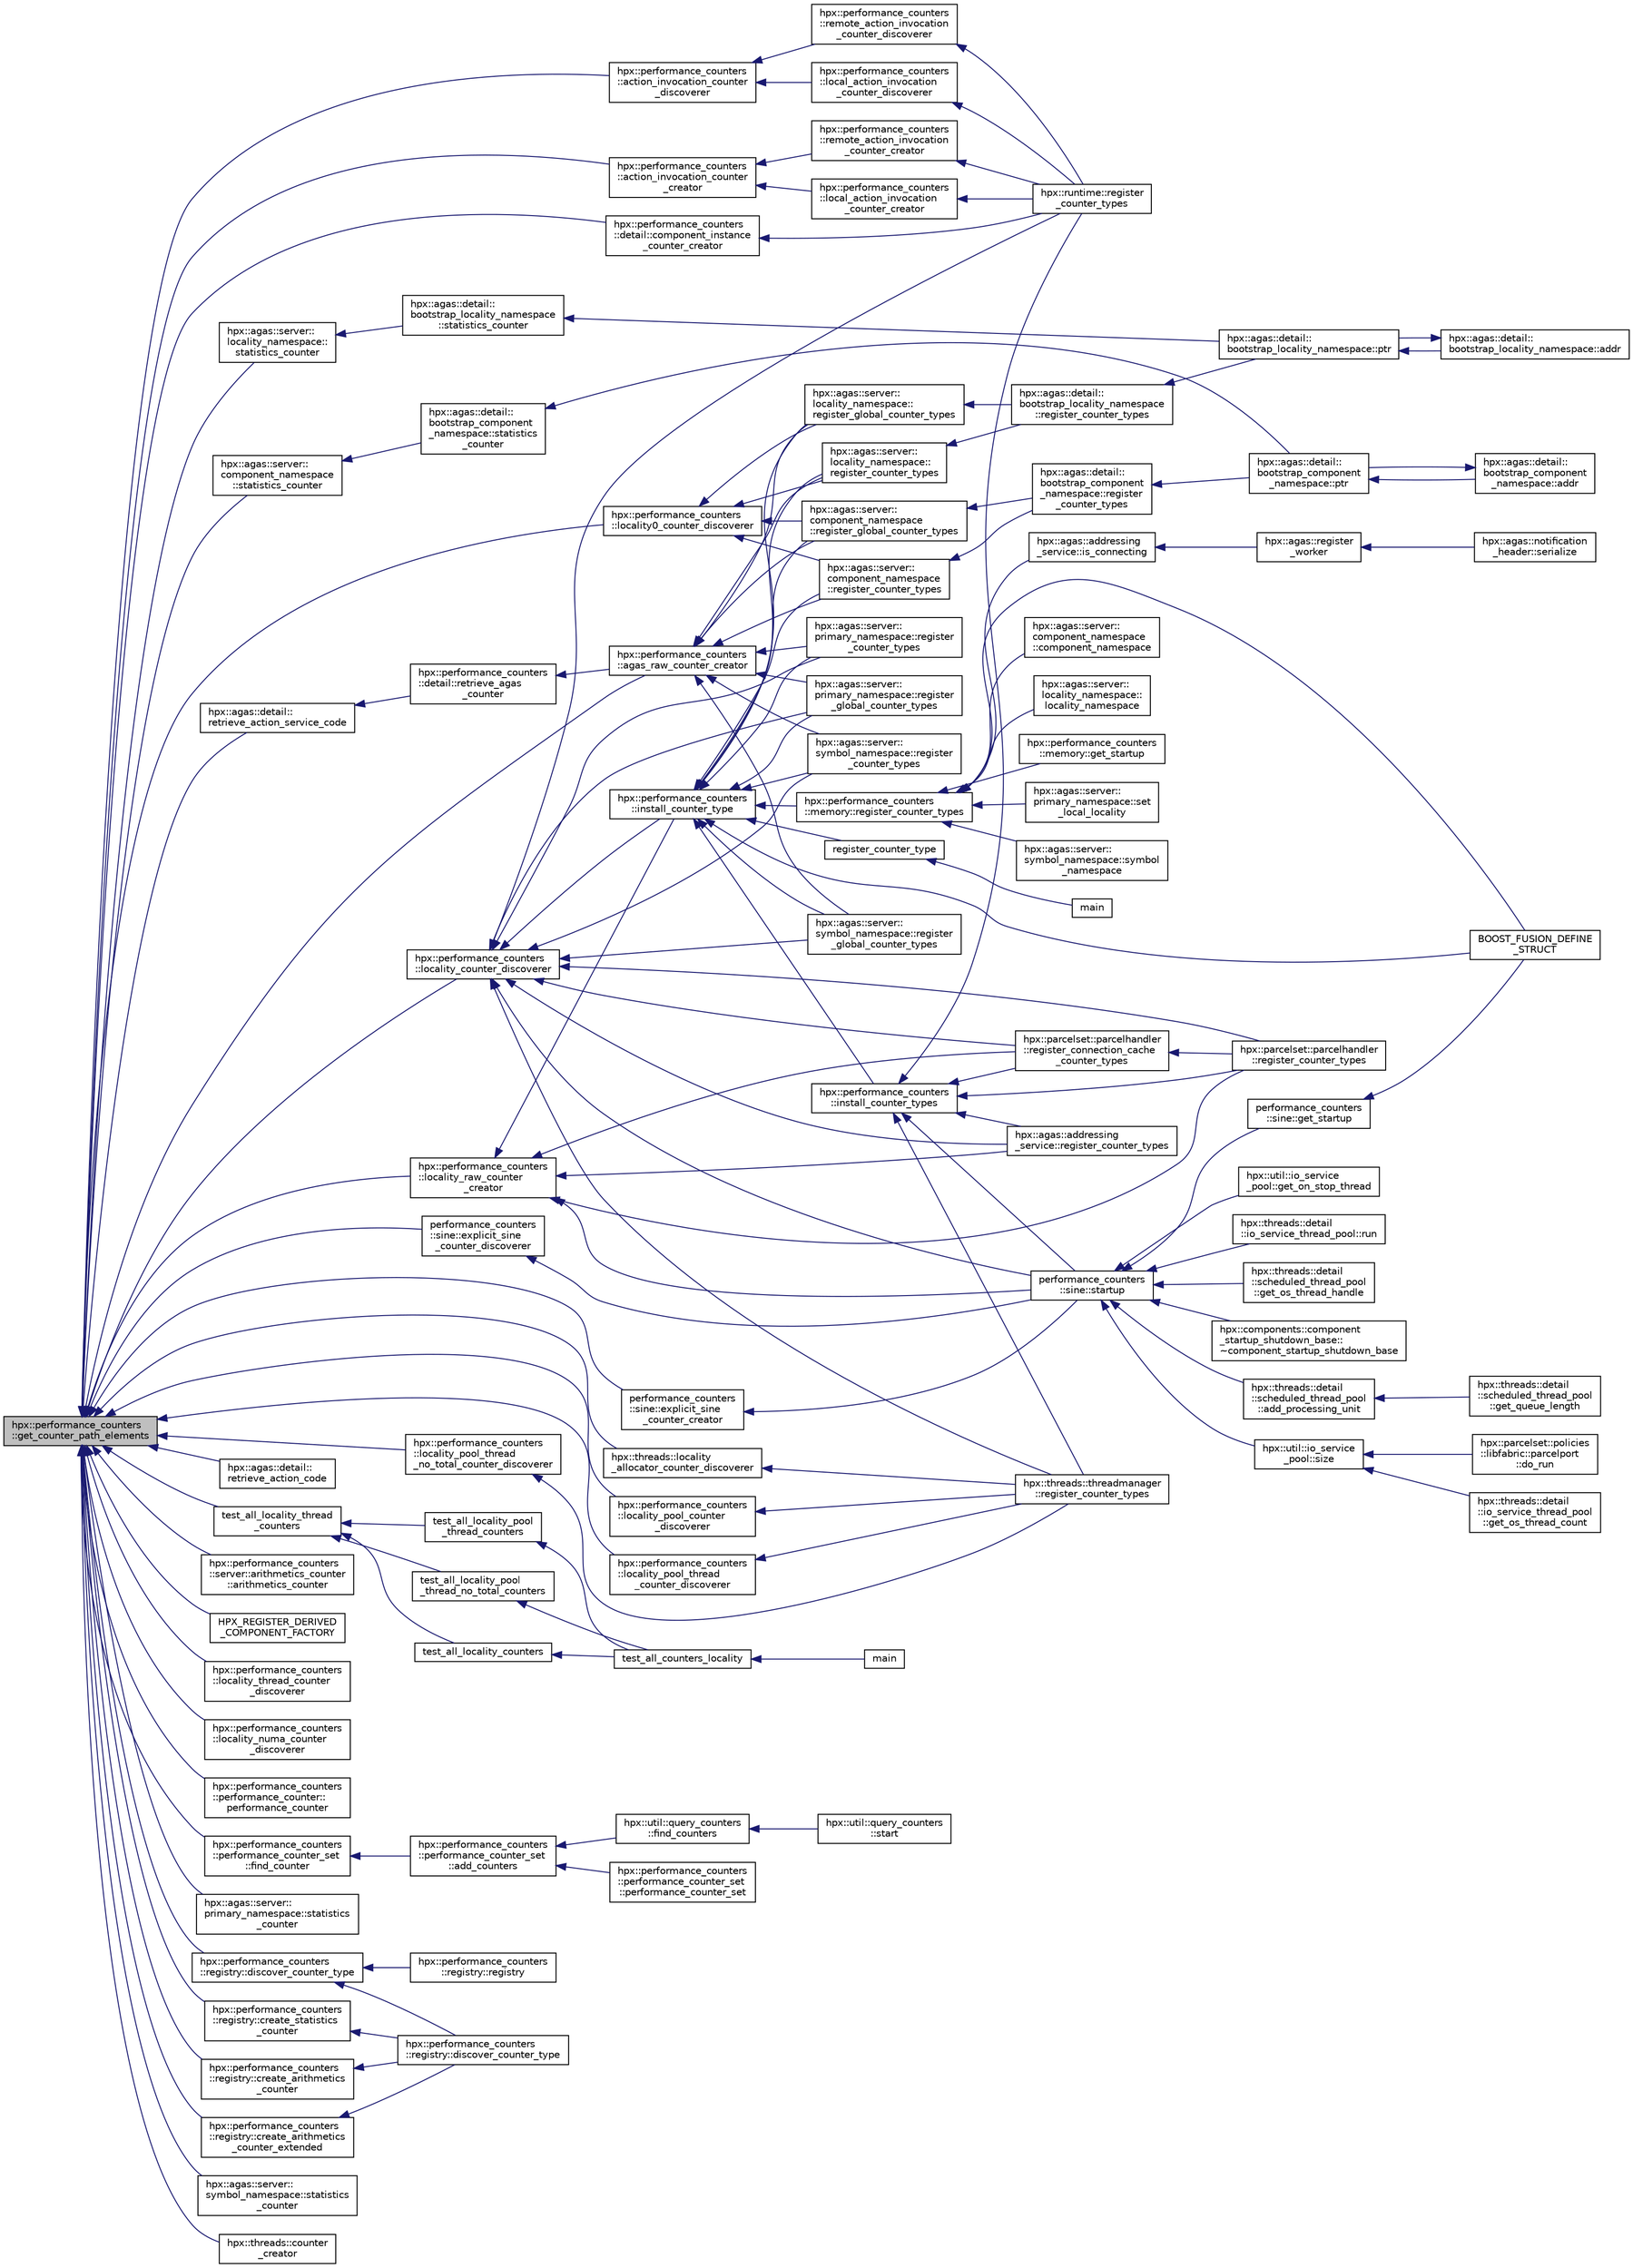 digraph "hpx::performance_counters::get_counter_path_elements"
{
  edge [fontname="Helvetica",fontsize="10",labelfontname="Helvetica",labelfontsize="10"];
  node [fontname="Helvetica",fontsize="10",shape=record];
  rankdir="LR";
  Node317 [label="hpx::performance_counters\l::get_counter_path_elements",height=0.2,width=0.4,color="black", fillcolor="grey75", style="filled", fontcolor="black"];
  Node317 -> Node318 [dir="back",color="midnightblue",fontsize="10",style="solid",fontname="Helvetica"];
  Node318 [label="hpx::performance_counters\l::action_invocation_counter\l_discoverer",height=0.2,width=0.4,color="black", fillcolor="white", style="filled",URL="$d0/d36/namespacehpx_1_1performance__counters.html#a9e812951395bffe91f57e564388cbc3d"];
  Node318 -> Node319 [dir="back",color="midnightblue",fontsize="10",style="solid",fontname="Helvetica"];
  Node319 [label="hpx::performance_counters\l::local_action_invocation\l_counter_discoverer",height=0.2,width=0.4,color="black", fillcolor="white", style="filled",URL="$d0/d36/namespacehpx_1_1performance__counters.html#adf96f2c1aff5c91cb5291103b2bb2324"];
  Node319 -> Node320 [dir="back",color="midnightblue",fontsize="10",style="solid",fontname="Helvetica"];
  Node320 [label="hpx::runtime::register\l_counter_types",height=0.2,width=0.4,color="black", fillcolor="white", style="filled",URL="$d0/d7b/classhpx_1_1runtime.html#ad04cc0d74dd608aedf3824c8b067eea9",tooltip="Install all performance counters related to this runtime instance. "];
  Node318 -> Node321 [dir="back",color="midnightblue",fontsize="10",style="solid",fontname="Helvetica"];
  Node321 [label="hpx::performance_counters\l::remote_action_invocation\l_counter_discoverer",height=0.2,width=0.4,color="black", fillcolor="white", style="filled",URL="$d0/d36/namespacehpx_1_1performance__counters.html#acec53c2a94f14082c5832a836b1e91d7"];
  Node321 -> Node320 [dir="back",color="midnightblue",fontsize="10",style="solid",fontname="Helvetica"];
  Node317 -> Node322 [dir="back",color="midnightblue",fontsize="10",style="solid",fontname="Helvetica"];
  Node322 [label="hpx::performance_counters\l::action_invocation_counter\l_creator",height=0.2,width=0.4,color="black", fillcolor="white", style="filled",URL="$d0/d36/namespacehpx_1_1performance__counters.html#a49e69eaa91ae03e48a497e1a55734537"];
  Node322 -> Node323 [dir="back",color="midnightblue",fontsize="10",style="solid",fontname="Helvetica"];
  Node323 [label="hpx::performance_counters\l::local_action_invocation\l_counter_creator",height=0.2,width=0.4,color="black", fillcolor="white", style="filled",URL="$d0/d36/namespacehpx_1_1performance__counters.html#aca8b517a2de4c0183065370b3241f345"];
  Node323 -> Node320 [dir="back",color="midnightblue",fontsize="10",style="solid",fontname="Helvetica"];
  Node322 -> Node324 [dir="back",color="midnightblue",fontsize="10",style="solid",fontname="Helvetica"];
  Node324 [label="hpx::performance_counters\l::remote_action_invocation\l_counter_creator",height=0.2,width=0.4,color="black", fillcolor="white", style="filled",URL="$d0/d36/namespacehpx_1_1performance__counters.html#a647347860310ed524ed34245f978762b"];
  Node324 -> Node320 [dir="back",color="midnightblue",fontsize="10",style="solid",fontname="Helvetica"];
  Node317 -> Node325 [dir="back",color="midnightblue",fontsize="10",style="solid",fontname="Helvetica"];
  Node325 [label="hpx::agas::detail::\lretrieve_action_code",height=0.2,width=0.4,color="black", fillcolor="white", style="filled",URL="$dd/dd0/namespacehpx_1_1agas_1_1detail.html#a69eb2cb4f041527b28baa3b618b9a391"];
  Node317 -> Node326 [dir="back",color="midnightblue",fontsize="10",style="solid",fontname="Helvetica"];
  Node326 [label="hpx::agas::detail::\lretrieve_action_service_code",height=0.2,width=0.4,color="black", fillcolor="white", style="filled",URL="$dd/dd0/namespacehpx_1_1agas_1_1detail.html#a6f5d421d2b919adb2059addbd0395855"];
  Node326 -> Node327 [dir="back",color="midnightblue",fontsize="10",style="solid",fontname="Helvetica"];
  Node327 [label="hpx::performance_counters\l::detail::retrieve_agas\l_counter",height=0.2,width=0.4,color="black", fillcolor="white", style="filled",URL="$d0/df8/namespacehpx_1_1performance__counters_1_1detail.html#a23221f5cd23eb9c7b60e5792b0a46105"];
  Node327 -> Node328 [dir="back",color="midnightblue",fontsize="10",style="solid",fontname="Helvetica"];
  Node328 [label="hpx::performance_counters\l::agas_raw_counter_creator",height=0.2,width=0.4,color="black", fillcolor="white", style="filled",URL="$d0/d36/namespacehpx_1_1performance__counters.html#a88f016cee579c478cbfa2ff9b67dd1db"];
  Node328 -> Node329 [dir="back",color="midnightblue",fontsize="10",style="solid",fontname="Helvetica"];
  Node329 [label="hpx::agas::server::\lcomponent_namespace\l::register_counter_types",height=0.2,width=0.4,color="black", fillcolor="white", style="filled",URL="$d4/dc8/structhpx_1_1agas_1_1server_1_1component__namespace.html#a3f59ac1fbb1085e7806d04f45a3d07aa"];
  Node329 -> Node330 [dir="back",color="midnightblue",fontsize="10",style="solid",fontname="Helvetica"];
  Node330 [label="hpx::agas::detail::\lbootstrap_component\l_namespace::register\l_counter_types",height=0.2,width=0.4,color="black", fillcolor="white", style="filled",URL="$d4/db7/structhpx_1_1agas_1_1detail_1_1bootstrap__component__namespace.html#a4062690457d8f3a57858abd24f241387"];
  Node330 -> Node331 [dir="back",color="midnightblue",fontsize="10",style="solid",fontname="Helvetica"];
  Node331 [label="hpx::agas::detail::\lbootstrap_component\l_namespace::ptr",height=0.2,width=0.4,color="black", fillcolor="white", style="filled",URL="$d4/db7/structhpx_1_1agas_1_1detail_1_1bootstrap__component__namespace.html#a2ddc1b51e40d6b5c32f7eeba52a7527d"];
  Node331 -> Node332 [dir="back",color="midnightblue",fontsize="10",style="solid",fontname="Helvetica"];
  Node332 [label="hpx::agas::detail::\lbootstrap_component\l_namespace::addr",height=0.2,width=0.4,color="black", fillcolor="white", style="filled",URL="$d4/db7/structhpx_1_1agas_1_1detail_1_1bootstrap__component__namespace.html#a4947343cef580d3a72f9fcb6803a54b1"];
  Node332 -> Node331 [dir="back",color="midnightblue",fontsize="10",style="solid",fontname="Helvetica"];
  Node328 -> Node333 [dir="back",color="midnightblue",fontsize="10",style="solid",fontname="Helvetica"];
  Node333 [label="hpx::agas::server::\lcomponent_namespace\l::register_global_counter_types",height=0.2,width=0.4,color="black", fillcolor="white", style="filled",URL="$d4/dc8/structhpx_1_1agas_1_1server_1_1component__namespace.html#aca8d9ad8b028d644f4473995013a510d"];
  Node333 -> Node330 [dir="back",color="midnightblue",fontsize="10",style="solid",fontname="Helvetica"];
  Node328 -> Node334 [dir="back",color="midnightblue",fontsize="10",style="solid",fontname="Helvetica"];
  Node334 [label="hpx::agas::server::\llocality_namespace::\lregister_counter_types",height=0.2,width=0.4,color="black", fillcolor="white", style="filled",URL="$dc/d72/structhpx_1_1agas_1_1server_1_1locality__namespace.html#ae037a979e377469bd27abc7e8f22f575"];
  Node334 -> Node335 [dir="back",color="midnightblue",fontsize="10",style="solid",fontname="Helvetica"];
  Node335 [label="hpx::agas::detail::\lbootstrap_locality_namespace\l::register_counter_types",height=0.2,width=0.4,color="black", fillcolor="white", style="filled",URL="$d2/d28/structhpx_1_1agas_1_1detail_1_1bootstrap__locality__namespace.html#ac910cbe67c3a50767d7c539508fc7e4a"];
  Node335 -> Node336 [dir="back",color="midnightblue",fontsize="10",style="solid",fontname="Helvetica"];
  Node336 [label="hpx::agas::detail::\lbootstrap_locality_namespace::ptr",height=0.2,width=0.4,color="black", fillcolor="white", style="filled",URL="$d2/d28/structhpx_1_1agas_1_1detail_1_1bootstrap__locality__namespace.html#a5d4dcef228d9a8e6040f2e404546a7b8"];
  Node336 -> Node337 [dir="back",color="midnightblue",fontsize="10",style="solid",fontname="Helvetica"];
  Node337 [label="hpx::agas::detail::\lbootstrap_locality_namespace::addr",height=0.2,width=0.4,color="black", fillcolor="white", style="filled",URL="$d2/d28/structhpx_1_1agas_1_1detail_1_1bootstrap__locality__namespace.html#a6a5b1a39f25283d49aae9a42b5c4388a"];
  Node337 -> Node336 [dir="back",color="midnightblue",fontsize="10",style="solid",fontname="Helvetica"];
  Node328 -> Node338 [dir="back",color="midnightblue",fontsize="10",style="solid",fontname="Helvetica"];
  Node338 [label="hpx::agas::server::\llocality_namespace::\lregister_global_counter_types",height=0.2,width=0.4,color="black", fillcolor="white", style="filled",URL="$dc/d72/structhpx_1_1agas_1_1server_1_1locality__namespace.html#a53b3eeeb1f0f943dc8eb01218382c127"];
  Node338 -> Node335 [dir="back",color="midnightblue",fontsize="10",style="solid",fontname="Helvetica"];
  Node328 -> Node339 [dir="back",color="midnightblue",fontsize="10",style="solid",fontname="Helvetica"];
  Node339 [label="hpx::agas::server::\lprimary_namespace::register\l_counter_types",height=0.2,width=0.4,color="black", fillcolor="white", style="filled",URL="$d7/d3a/structhpx_1_1agas_1_1server_1_1primary__namespace.html#acb8cf3b6b3a36959a8d753e719f58e50",tooltip="Register all performance counter types exposed by this component. "];
  Node328 -> Node340 [dir="back",color="midnightblue",fontsize="10",style="solid",fontname="Helvetica"];
  Node340 [label="hpx::agas::server::\lprimary_namespace::register\l_global_counter_types",height=0.2,width=0.4,color="black", fillcolor="white", style="filled",URL="$d7/d3a/structhpx_1_1agas_1_1server_1_1primary__namespace.html#a0883902ac21c451fb3f7d7d0380d1777"];
  Node328 -> Node341 [dir="back",color="midnightblue",fontsize="10",style="solid",fontname="Helvetica"];
  Node341 [label="hpx::agas::server::\lsymbol_namespace::register\l_counter_types",height=0.2,width=0.4,color="black", fillcolor="white", style="filled",URL="$dc/da6/structhpx_1_1agas_1_1server_1_1symbol__namespace.html#a44b7f018cf74a4f59e52c1e8e1a6afa7"];
  Node328 -> Node342 [dir="back",color="midnightblue",fontsize="10",style="solid",fontname="Helvetica"];
  Node342 [label="hpx::agas::server::\lsymbol_namespace::register\l_global_counter_types",height=0.2,width=0.4,color="black", fillcolor="white", style="filled",URL="$dc/da6/structhpx_1_1agas_1_1server_1_1symbol__namespace.html#ae805d2f78fe8f68848e74b3a350e0a9c"];
  Node317 -> Node343 [dir="back",color="midnightblue",fontsize="10",style="solid",fontname="Helvetica"];
  Node343 [label="test_all_locality_thread\l_counters",height=0.2,width=0.4,color="black", fillcolor="white", style="filled",URL="$d1/d66/all__counters_8cpp.html#a17dd2a4fa0112d73e3edb75c812eb31d"];
  Node343 -> Node344 [dir="back",color="midnightblue",fontsize="10",style="solid",fontname="Helvetica"];
  Node344 [label="test_all_locality_pool\l_thread_counters",height=0.2,width=0.4,color="black", fillcolor="white", style="filled",URL="$d1/d66/all__counters_8cpp.html#aa2f25281ad7ef8c1905b5787adb4f409"];
  Node344 -> Node345 [dir="back",color="midnightblue",fontsize="10",style="solid",fontname="Helvetica"];
  Node345 [label="test_all_counters_locality",height=0.2,width=0.4,color="black", fillcolor="white", style="filled",URL="$d1/d66/all__counters_8cpp.html#a34bf97a9c78dd60c22389da383f346fd"];
  Node345 -> Node346 [dir="back",color="midnightblue",fontsize="10",style="solid",fontname="Helvetica"];
  Node346 [label="main",height=0.2,width=0.4,color="black", fillcolor="white", style="filled",URL="$d1/d66/all__counters_8cpp.html#a0ddf1224851353fc92bfbff6f499fa97"];
  Node343 -> Node347 [dir="back",color="midnightblue",fontsize="10",style="solid",fontname="Helvetica"];
  Node347 [label="test_all_locality_pool\l_thread_no_total_counters",height=0.2,width=0.4,color="black", fillcolor="white", style="filled",URL="$d1/d66/all__counters_8cpp.html#a7cae972fbb71e0e6fd1fb7035a35ec70"];
  Node347 -> Node345 [dir="back",color="midnightblue",fontsize="10",style="solid",fontname="Helvetica"];
  Node343 -> Node348 [dir="back",color="midnightblue",fontsize="10",style="solid",fontname="Helvetica"];
  Node348 [label="test_all_locality_counters",height=0.2,width=0.4,color="black", fillcolor="white", style="filled",URL="$d1/d66/all__counters_8cpp.html#a662f0ae86e6db77be34692641335de96"];
  Node348 -> Node345 [dir="back",color="midnightblue",fontsize="10",style="solid",fontname="Helvetica"];
  Node317 -> Node349 [dir="back",color="midnightblue",fontsize="10",style="solid",fontname="Helvetica"];
  Node349 [label="hpx::performance_counters\l::server::arithmetics_counter\l::arithmetics_counter",height=0.2,width=0.4,color="black", fillcolor="white", style="filled",URL="$d4/d45/classhpx_1_1performance__counters_1_1server_1_1arithmetics__counter.html#a731a6051caea9a1f9d1fb84e7b9536a6"];
  Node317 -> Node350 [dir="back",color="midnightblue",fontsize="10",style="solid",fontname="Helvetica"];
  Node350 [label="HPX_REGISTER_DERIVED\l_COMPONENT_FACTORY",height=0.2,width=0.4,color="black", fillcolor="white", style="filled",URL="$d8/daf/arithmetics__counter_8cpp.html#a54fbbdc0d71389dab718b6e59589f4e5"];
  Node317 -> Node351 [dir="back",color="midnightblue",fontsize="10",style="solid",fontname="Helvetica"];
  Node351 [label="hpx::performance_counters\l::detail::component_instance\l_counter_creator",height=0.2,width=0.4,color="black", fillcolor="white", style="filled",URL="$d0/df8/namespacehpx_1_1performance__counters_1_1detail.html#af716b9b45683ddf0391f50ac63827c8b",tooltip="Creation function for instance counter. "];
  Node351 -> Node320 [dir="back",color="midnightblue",fontsize="10",style="solid",fontname="Helvetica"];
  Node317 -> Node352 [dir="back",color="midnightblue",fontsize="10",style="solid",fontname="Helvetica"];
  Node352 [label="hpx::agas::server::\lcomponent_namespace\l::statistics_counter",height=0.2,width=0.4,color="black", fillcolor="white", style="filled",URL="$d4/dc8/structhpx_1_1agas_1_1server_1_1component__namespace.html#a660e8a8739d3aa152a0d672baa2e72ed"];
  Node352 -> Node353 [dir="back",color="midnightblue",fontsize="10",style="solid",fontname="Helvetica"];
  Node353 [label="hpx::agas::detail::\lbootstrap_component\l_namespace::statistics\l_counter",height=0.2,width=0.4,color="black", fillcolor="white", style="filled",URL="$d4/db7/structhpx_1_1agas_1_1detail_1_1bootstrap__component__namespace.html#a19dcf39913c6a2a82154e6e4a90353b0"];
  Node353 -> Node331 [dir="back",color="midnightblue",fontsize="10",style="solid",fontname="Helvetica"];
  Node317 -> Node354 [dir="back",color="midnightblue",fontsize="10",style="solid",fontname="Helvetica"];
  Node354 [label="hpx::performance_counters\l::locality_counter_discoverer",height=0.2,width=0.4,color="black", fillcolor="white", style="filled",URL="$d0/d36/namespacehpx_1_1performance__counters.html#a1dde75a358cb6a734c22cd84eb1401ba"];
  Node354 -> Node355 [dir="back",color="midnightblue",fontsize="10",style="solid",fontname="Helvetica"];
  Node355 [label="hpx::agas::addressing\l_service::register_counter_types",height=0.2,width=0.4,color="black", fillcolor="white", style="filled",URL="$db/d58/structhpx_1_1agas_1_1addressing__service.html#abab053ef66300a2d8cd8ec56fa52bd5f",tooltip="Register performance counter types exposing properties from the local cache. "];
  Node354 -> Node356 [dir="back",color="midnightblue",fontsize="10",style="solid",fontname="Helvetica"];
  Node356 [label="hpx::performance_counters\l::install_counter_type",height=0.2,width=0.4,color="black", fillcolor="white", style="filled",URL="$d0/d36/namespacehpx_1_1performance__counters.html#a4145b8ec6c6b285ea708fd1ac981431f",tooltip="Install a new generic performance counter type in a way, which will uninstall it automatically during..."];
  Node356 -> Node329 [dir="back",color="midnightblue",fontsize="10",style="solid",fontname="Helvetica"];
  Node356 -> Node333 [dir="back",color="midnightblue",fontsize="10",style="solid",fontname="Helvetica"];
  Node356 -> Node357 [dir="back",color="midnightblue",fontsize="10",style="solid",fontname="Helvetica"];
  Node357 [label="BOOST_FUSION_DEFINE\l_STRUCT",height=0.2,width=0.4,color="black", fillcolor="white", style="filled",URL="$d4/d89/io__counters_8cpp.html#a7c451f3370d4f2fe4a1a19d73e82f681"];
  Node356 -> Node334 [dir="back",color="midnightblue",fontsize="10",style="solid",fontname="Helvetica"];
  Node356 -> Node338 [dir="back",color="midnightblue",fontsize="10",style="solid",fontname="Helvetica"];
  Node356 -> Node358 [dir="back",color="midnightblue",fontsize="10",style="solid",fontname="Helvetica"];
  Node358 [label="hpx::performance_counters\l::install_counter_types",height=0.2,width=0.4,color="black", fillcolor="white", style="filled",URL="$d0/d36/namespacehpx_1_1performance__counters.html#ab040877c215a8e5c82c3d17e1a6fea1e"];
  Node358 -> Node355 [dir="back",color="midnightblue",fontsize="10",style="solid",fontname="Helvetica"];
  Node358 -> Node359 [dir="back",color="midnightblue",fontsize="10",style="solid",fontname="Helvetica"];
  Node359 [label="hpx::parcelset::parcelhandler\l::register_counter_types",height=0.2,width=0.4,color="black", fillcolor="white", style="filled",URL="$d4/d2f/classhpx_1_1parcelset_1_1parcelhandler.html#a7ef1d5a78176f8b14e39447e95ca073e"];
  Node358 -> Node360 [dir="back",color="midnightblue",fontsize="10",style="solid",fontname="Helvetica"];
  Node360 [label="hpx::parcelset::parcelhandler\l::register_connection_cache\l_counter_types",height=0.2,width=0.4,color="black", fillcolor="white", style="filled",URL="$d4/d2f/classhpx_1_1parcelset_1_1parcelhandler.html#a1765d0cbc47dde5e31afb4bb60a60516"];
  Node360 -> Node359 [dir="back",color="midnightblue",fontsize="10",style="solid",fontname="Helvetica"];
  Node358 -> Node320 [dir="back",color="midnightblue",fontsize="10",style="solid",fontname="Helvetica"];
  Node358 -> Node361 [dir="back",color="midnightblue",fontsize="10",style="solid",fontname="Helvetica"];
  Node361 [label="performance_counters\l::sine::startup",height=0.2,width=0.4,color="black", fillcolor="white", style="filled",URL="$d1/d04/namespaceperformance__counters_1_1sine.html#a73ad17477610d96bd56bdc05fc19d92a"];
  Node361 -> Node362 [dir="back",color="midnightblue",fontsize="10",style="solid",fontname="Helvetica"];
  Node362 [label="hpx::components::component\l_startup_shutdown_base::\l~component_startup_shutdown_base",height=0.2,width=0.4,color="black", fillcolor="white", style="filled",URL="$d3/dd9/structhpx_1_1components_1_1component__startup__shutdown__base.html#a57921f1aff8ae707782f0759c06665de"];
  Node361 -> Node363 [dir="back",color="midnightblue",fontsize="10",style="solid",fontname="Helvetica"];
  Node363 [label="hpx::util::io_service\l_pool::size",height=0.2,width=0.4,color="black", fillcolor="white", style="filled",URL="$db/d19/classhpx_1_1util_1_1io__service__pool.html#af7e070444c6cfb215fdb4b1d7976d341",tooltip="Get number of threads associated with this I/O service. "];
  Node363 -> Node364 [dir="back",color="midnightblue",fontsize="10",style="solid",fontname="Helvetica"];
  Node364 [label="hpx::threads::detail\l::io_service_thread_pool\l::get_os_thread_count",height=0.2,width=0.4,color="black", fillcolor="white", style="filled",URL="$d9/d4a/classhpx_1_1threads_1_1detail_1_1io__service__thread__pool.html#a4d2488cb49796207f76b6f12fe96b47e"];
  Node363 -> Node365 [dir="back",color="midnightblue",fontsize="10",style="solid",fontname="Helvetica"];
  Node365 [label="hpx::parcelset::policies\l::libfabric::parcelport\l::do_run",height=0.2,width=0.4,color="black", fillcolor="white", style="filled",URL="$dc/d91/structhpx_1_1parcelset_1_1policies_1_1libfabric_1_1parcelport.html#a6e57ffdf7bb6390a115e6a1cde9872c5"];
  Node361 -> Node366 [dir="back",color="midnightblue",fontsize="10",style="solid",fontname="Helvetica"];
  Node366 [label="hpx::util::io_service\l_pool::get_on_stop_thread",height=0.2,width=0.4,color="black", fillcolor="white", style="filled",URL="$db/d19/classhpx_1_1util_1_1io__service__pool.html#abfd69991e67cfe2f7dbea839a5cf63af"];
  Node361 -> Node367 [dir="back",color="midnightblue",fontsize="10",style="solid",fontname="Helvetica"];
  Node367 [label="hpx::threads::detail\l::io_service_thread_pool::run",height=0.2,width=0.4,color="black", fillcolor="white", style="filled",URL="$d9/d4a/classhpx_1_1threads_1_1detail_1_1io__service__thread__pool.html#ad90796aa145ea2cd32e902ebb27e5d3e"];
  Node361 -> Node368 [dir="back",color="midnightblue",fontsize="10",style="solid",fontname="Helvetica"];
  Node368 [label="hpx::threads::detail\l::scheduled_thread_pool\l::get_os_thread_handle",height=0.2,width=0.4,color="black", fillcolor="white", style="filled",URL="$d2/df7/classhpx_1_1threads_1_1detail_1_1scheduled__thread__pool.html#a18f2b38df9ce10cde72b3a19174b18fe"];
  Node361 -> Node369 [dir="back",color="midnightblue",fontsize="10",style="solid",fontname="Helvetica"];
  Node369 [label="hpx::threads::detail\l::scheduled_thread_pool\l::add_processing_unit",height=0.2,width=0.4,color="black", fillcolor="white", style="filled",URL="$d2/df7/classhpx_1_1threads_1_1detail_1_1scheduled__thread__pool.html#a898fd945f669a69a8dc4ef660206df51"];
  Node369 -> Node370 [dir="back",color="midnightblue",fontsize="10",style="solid",fontname="Helvetica"];
  Node370 [label="hpx::threads::detail\l::scheduled_thread_pool\l::get_queue_length",height=0.2,width=0.4,color="black", fillcolor="white", style="filled",URL="$d2/df7/classhpx_1_1threads_1_1detail_1_1scheduled__thread__pool.html#a2f281765fae56e182a978b907c75f1ca"];
  Node361 -> Node371 [dir="back",color="midnightblue",fontsize="10",style="solid",fontname="Helvetica"];
  Node371 [label="performance_counters\l::sine::get_startup",height=0.2,width=0.4,color="black", fillcolor="white", style="filled",URL="$d1/d04/namespaceperformance__counters_1_1sine.html#afdd6b64370ca1540fdc40ed54ede6efe"];
  Node371 -> Node357 [dir="back",color="midnightblue",fontsize="10",style="solid",fontname="Helvetica"];
  Node358 -> Node372 [dir="back",color="midnightblue",fontsize="10",style="solid",fontname="Helvetica"];
  Node372 [label="hpx::threads::threadmanager\l::register_counter_types",height=0.2,width=0.4,color="black", fillcolor="white", style="filled",URL="$d5/daa/classhpx_1_1threads_1_1threadmanager.html#a0bb9d826f78e997839ea79717a4fa26f"];
  Node356 -> Node373 [dir="back",color="midnightblue",fontsize="10",style="solid",fontname="Helvetica"];
  Node373 [label="hpx::performance_counters\l::memory::register_counter_types",height=0.2,width=0.4,color="black", fillcolor="white", style="filled",URL="$de/de0/namespacehpx_1_1performance__counters_1_1memory.html#a2ee7df46c637ba3a9aafe7bf3540b839"];
  Node373 -> Node374 [dir="back",color="midnightblue",fontsize="10",style="solid",fontname="Helvetica"];
  Node374 [label="hpx::agas::addressing\l_service::is_connecting",height=0.2,width=0.4,color="black", fillcolor="white", style="filled",URL="$db/d58/structhpx_1_1agas_1_1addressing__service.html#a0155cfd6dbb903623ae403c6f53b86c3",tooltip="Returns whether this addressing_service is connecting to a running application. "];
  Node374 -> Node375 [dir="back",color="midnightblue",fontsize="10",style="solid",fontname="Helvetica"];
  Node375 [label="hpx::agas::register\l_worker",height=0.2,width=0.4,color="black", fillcolor="white", style="filled",URL="$dc/d54/namespacehpx_1_1agas.html#a3c98dc053a97fca0f3f3b5719d9f8336"];
  Node375 -> Node376 [dir="back",color="midnightblue",fontsize="10",style="solid",fontname="Helvetica"];
  Node376 [label="hpx::agas::notification\l_header::serialize",height=0.2,width=0.4,color="black", fillcolor="white", style="filled",URL="$de/dae/structhpx_1_1agas_1_1notification__header.html#aa028cf0e80baf9259523c340c4568634"];
  Node373 -> Node377 [dir="back",color="midnightblue",fontsize="10",style="solid",fontname="Helvetica"];
  Node377 [label="hpx::agas::server::\lcomponent_namespace\l::component_namespace",height=0.2,width=0.4,color="black", fillcolor="white", style="filled",URL="$d4/dc8/structhpx_1_1agas_1_1server_1_1component__namespace.html#a8d8d86bc3beb96a74ce6207acc5d7a82"];
  Node373 -> Node357 [dir="back",color="midnightblue",fontsize="10",style="solid",fontname="Helvetica"];
  Node373 -> Node378 [dir="back",color="midnightblue",fontsize="10",style="solid",fontname="Helvetica"];
  Node378 [label="hpx::agas::server::\llocality_namespace::\llocality_namespace",height=0.2,width=0.4,color="black", fillcolor="white", style="filled",URL="$dc/d72/structhpx_1_1agas_1_1server_1_1locality__namespace.html#aa9f3ea539ff11605d5e9620e200f56d2"];
  Node373 -> Node379 [dir="back",color="midnightblue",fontsize="10",style="solid",fontname="Helvetica"];
  Node379 [label="hpx::performance_counters\l::memory::get_startup",height=0.2,width=0.4,color="black", fillcolor="white", style="filled",URL="$de/de0/namespacehpx_1_1performance__counters_1_1memory.html#a06f4820dcff8eeead6c45037e3ae7a99"];
  Node373 -> Node380 [dir="back",color="midnightblue",fontsize="10",style="solid",fontname="Helvetica"];
  Node380 [label="hpx::agas::server::\lprimary_namespace::set\l_local_locality",height=0.2,width=0.4,color="black", fillcolor="white", style="filled",URL="$d7/d3a/structhpx_1_1agas_1_1server_1_1primary__namespace.html#a52d12a1efbe05190fd6592ba971192b6"];
  Node373 -> Node381 [dir="back",color="midnightblue",fontsize="10",style="solid",fontname="Helvetica"];
  Node381 [label="hpx::agas::server::\lsymbol_namespace::symbol\l_namespace",height=0.2,width=0.4,color="black", fillcolor="white", style="filled",URL="$dc/da6/structhpx_1_1agas_1_1server_1_1symbol__namespace.html#a47e93a69f95628011765023a666b6619"];
  Node356 -> Node339 [dir="back",color="midnightblue",fontsize="10",style="solid",fontname="Helvetica"];
  Node356 -> Node340 [dir="back",color="midnightblue",fontsize="10",style="solid",fontname="Helvetica"];
  Node356 -> Node382 [dir="back",color="midnightblue",fontsize="10",style="solid",fontname="Helvetica"];
  Node382 [label="register_counter_type",height=0.2,width=0.4,color="black", fillcolor="white", style="filled",URL="$d4/d4e/simplest__performance__counter_8cpp.html#ad81b4611eaba94f61a57d32ab0b489eb"];
  Node382 -> Node383 [dir="back",color="midnightblue",fontsize="10",style="solid",fontname="Helvetica"];
  Node383 [label="main",height=0.2,width=0.4,color="black", fillcolor="white", style="filled",URL="$d4/d4e/simplest__performance__counter_8cpp.html#a0ddf1224851353fc92bfbff6f499fa97"];
  Node356 -> Node341 [dir="back",color="midnightblue",fontsize="10",style="solid",fontname="Helvetica"];
  Node356 -> Node342 [dir="back",color="midnightblue",fontsize="10",style="solid",fontname="Helvetica"];
  Node354 -> Node359 [dir="back",color="midnightblue",fontsize="10",style="solid",fontname="Helvetica"];
  Node354 -> Node360 [dir="back",color="midnightblue",fontsize="10",style="solid",fontname="Helvetica"];
  Node354 -> Node339 [dir="back",color="midnightblue",fontsize="10",style="solid",fontname="Helvetica"];
  Node354 -> Node340 [dir="back",color="midnightblue",fontsize="10",style="solid",fontname="Helvetica"];
  Node354 -> Node320 [dir="back",color="midnightblue",fontsize="10",style="solid",fontname="Helvetica"];
  Node354 -> Node361 [dir="back",color="midnightblue",fontsize="10",style="solid",fontname="Helvetica"];
  Node354 -> Node341 [dir="back",color="midnightblue",fontsize="10",style="solid",fontname="Helvetica"];
  Node354 -> Node342 [dir="back",color="midnightblue",fontsize="10",style="solid",fontname="Helvetica"];
  Node354 -> Node372 [dir="back",color="midnightblue",fontsize="10",style="solid",fontname="Helvetica"];
  Node317 -> Node384 [dir="back",color="midnightblue",fontsize="10",style="solid",fontname="Helvetica"];
  Node384 [label="hpx::performance_counters\l::locality_pool_counter\l_discoverer",height=0.2,width=0.4,color="black", fillcolor="white", style="filled",URL="$d0/d36/namespacehpx_1_1performance__counters.html#adf5662846c7826ebf2c58b5349e8c012"];
  Node384 -> Node372 [dir="back",color="midnightblue",fontsize="10",style="solid",fontname="Helvetica"];
  Node317 -> Node385 [dir="back",color="midnightblue",fontsize="10",style="solid",fontname="Helvetica"];
  Node385 [label="hpx::performance_counters\l::locality0_counter_discoverer",height=0.2,width=0.4,color="black", fillcolor="white", style="filled",URL="$d0/d36/namespacehpx_1_1performance__counters.html#a5e74491cf2b1ee456632b74e64065ce7"];
  Node385 -> Node329 [dir="back",color="midnightblue",fontsize="10",style="solid",fontname="Helvetica"];
  Node385 -> Node333 [dir="back",color="midnightblue",fontsize="10",style="solid",fontname="Helvetica"];
  Node385 -> Node334 [dir="back",color="midnightblue",fontsize="10",style="solid",fontname="Helvetica"];
  Node385 -> Node338 [dir="back",color="midnightblue",fontsize="10",style="solid",fontname="Helvetica"];
  Node317 -> Node386 [dir="back",color="midnightblue",fontsize="10",style="solid",fontname="Helvetica"];
  Node386 [label="hpx::performance_counters\l::locality_thread_counter\l_discoverer",height=0.2,width=0.4,color="black", fillcolor="white", style="filled",URL="$d0/d36/namespacehpx_1_1performance__counters.html#aa64130bc59df269b5795d2afee7dbebc"];
  Node317 -> Node387 [dir="back",color="midnightblue",fontsize="10",style="solid",fontname="Helvetica"];
  Node387 [label="hpx::performance_counters\l::locality_pool_thread\l_counter_discoverer",height=0.2,width=0.4,color="black", fillcolor="white", style="filled",URL="$d0/d36/namespacehpx_1_1performance__counters.html#aba47d5d719b920701e9692be6a20287b"];
  Node387 -> Node372 [dir="back",color="midnightblue",fontsize="10",style="solid",fontname="Helvetica"];
  Node317 -> Node388 [dir="back",color="midnightblue",fontsize="10",style="solid",fontname="Helvetica"];
  Node388 [label="hpx::performance_counters\l::locality_pool_thread\l_no_total_counter_discoverer",height=0.2,width=0.4,color="black", fillcolor="white", style="filled",URL="$d0/d36/namespacehpx_1_1performance__counters.html#acffe533f76480d3b98a52b36a498e3c8"];
  Node388 -> Node372 [dir="back",color="midnightblue",fontsize="10",style="solid",fontname="Helvetica"];
  Node317 -> Node389 [dir="back",color="midnightblue",fontsize="10",style="solid",fontname="Helvetica"];
  Node389 [label="hpx::performance_counters\l::locality_numa_counter\l_discoverer",height=0.2,width=0.4,color="black", fillcolor="white", style="filled",URL="$d0/d36/namespacehpx_1_1performance__counters.html#ad1384aaad5ecbb36edc0a448ad92662c"];
  Node317 -> Node390 [dir="back",color="midnightblue",fontsize="10",style="solid",fontname="Helvetica"];
  Node390 [label="hpx::performance_counters\l::locality_raw_counter\l_creator",height=0.2,width=0.4,color="black", fillcolor="white", style="filled",URL="$d0/d36/namespacehpx_1_1performance__counters.html#ae4c341430bcefef5080eb7b92b489700"];
  Node390 -> Node355 [dir="back",color="midnightblue",fontsize="10",style="solid",fontname="Helvetica"];
  Node390 -> Node356 [dir="back",color="midnightblue",fontsize="10",style="solid",fontname="Helvetica"];
  Node390 -> Node359 [dir="back",color="midnightblue",fontsize="10",style="solid",fontname="Helvetica"];
  Node390 -> Node360 [dir="back",color="midnightblue",fontsize="10",style="solid",fontname="Helvetica"];
  Node390 -> Node361 [dir="back",color="midnightblue",fontsize="10",style="solid",fontname="Helvetica"];
  Node317 -> Node328 [dir="back",color="midnightblue",fontsize="10",style="solid",fontname="Helvetica"];
  Node317 -> Node391 [dir="back",color="midnightblue",fontsize="10",style="solid",fontname="Helvetica"];
  Node391 [label="hpx::agas::server::\llocality_namespace::\lstatistics_counter",height=0.2,width=0.4,color="black", fillcolor="white", style="filled",URL="$dc/d72/structhpx_1_1agas_1_1server_1_1locality__namespace.html#a299010dd081cfdde926993251cf9b43b"];
  Node391 -> Node392 [dir="back",color="midnightblue",fontsize="10",style="solid",fontname="Helvetica"];
  Node392 [label="hpx::agas::detail::\lbootstrap_locality_namespace\l::statistics_counter",height=0.2,width=0.4,color="black", fillcolor="white", style="filled",URL="$d2/d28/structhpx_1_1agas_1_1detail_1_1bootstrap__locality__namespace.html#a5c04d227f01c680a4f69a69c78265255"];
  Node392 -> Node336 [dir="back",color="midnightblue",fontsize="10",style="solid",fontname="Helvetica"];
  Node317 -> Node393 [dir="back",color="midnightblue",fontsize="10",style="solid",fontname="Helvetica"];
  Node393 [label="hpx::performance_counters\l::performance_counter::\lperformance_counter",height=0.2,width=0.4,color="black", fillcolor="white", style="filled",URL="$db/d1c/structhpx_1_1performance__counters_1_1performance__counter.html#af1711af1a9b957f17c431bffe6b706c1"];
  Node317 -> Node394 [dir="back",color="midnightblue",fontsize="10",style="solid",fontname="Helvetica"];
  Node394 [label="hpx::performance_counters\l::performance_counter_set\l::find_counter",height=0.2,width=0.4,color="black", fillcolor="white", style="filled",URL="$df/d08/classhpx_1_1performance__counters_1_1performance__counter__set.html#a848fe9c57582888c33da9340854c43ae"];
  Node394 -> Node395 [dir="back",color="midnightblue",fontsize="10",style="solid",fontname="Helvetica"];
  Node395 [label="hpx::performance_counters\l::performance_counter_set\l::add_counters",height=0.2,width=0.4,color="black", fillcolor="white", style="filled",URL="$df/d08/classhpx_1_1performance__counters_1_1performance__counter__set.html#a82a5e55260f2b6380aea7a67db23ee37"];
  Node395 -> Node396 [dir="back",color="midnightblue",fontsize="10",style="solid",fontname="Helvetica"];
  Node396 [label="hpx::performance_counters\l::performance_counter_set\l::performance_counter_set",height=0.2,width=0.4,color="black", fillcolor="white", style="filled",URL="$df/d08/classhpx_1_1performance__counters_1_1performance__counter__set.html#a98a228aa71d402b00fb39dcd660aa80f"];
  Node395 -> Node397 [dir="back",color="midnightblue",fontsize="10",style="solid",fontname="Helvetica"];
  Node397 [label="hpx::util::query_counters\l::find_counters",height=0.2,width=0.4,color="black", fillcolor="white", style="filled",URL="$de/ddf/classhpx_1_1util_1_1query__counters.html#a5348e11b9ef51989bcebe43621816a28"];
  Node397 -> Node398 [dir="back",color="midnightblue",fontsize="10",style="solid",fontname="Helvetica"];
  Node398 [label="hpx::util::query_counters\l::start",height=0.2,width=0.4,color="black", fillcolor="white", style="filled",URL="$de/ddf/classhpx_1_1util_1_1query__counters.html#aa24a6ab24531938c6bd7b143bc8857ad"];
  Node317 -> Node399 [dir="back",color="midnightblue",fontsize="10",style="solid",fontname="Helvetica"];
  Node399 [label="hpx::agas::server::\lprimary_namespace::statistics\l_counter",height=0.2,width=0.4,color="black", fillcolor="white", style="filled",URL="$d7/d3a/structhpx_1_1agas_1_1server_1_1primary__namespace.html#ab41d6470261261332a00398bd7ccd0a5"];
  Node317 -> Node400 [dir="back",color="midnightblue",fontsize="10",style="solid",fontname="Helvetica"];
  Node400 [label="hpx::performance_counters\l::registry::discover_counter_type",height=0.2,width=0.4,color="black", fillcolor="white", style="filled",URL="$d2/d02/classhpx_1_1performance__counters_1_1registry.html#ac5d5529492185cf592a5ba9ca68c8a3f",tooltip="Call the supplied function for the given registered counter type. "];
  Node400 -> Node401 [dir="back",color="midnightblue",fontsize="10",style="solid",fontname="Helvetica"];
  Node401 [label="hpx::performance_counters\l::registry::registry",height=0.2,width=0.4,color="black", fillcolor="white", style="filled",URL="$d2/d02/classhpx_1_1performance__counters_1_1registry.html#a39e66fcf0626e1a403c69c4758b750a6"];
  Node400 -> Node402 [dir="back",color="midnightblue",fontsize="10",style="solid",fontname="Helvetica"];
  Node402 [label="hpx::performance_counters\l::registry::discover_counter_type",height=0.2,width=0.4,color="black", fillcolor="white", style="filled",URL="$d2/d02/classhpx_1_1performance__counters_1_1registry.html#af060ad9ba59fefe302c89bd8e80227d9"];
  Node317 -> Node403 [dir="back",color="midnightblue",fontsize="10",style="solid",fontname="Helvetica"];
  Node403 [label="hpx::performance_counters\l::registry::create_statistics\l_counter",height=0.2,width=0.4,color="black", fillcolor="white", style="filled",URL="$d2/d02/classhpx_1_1performance__counters_1_1registry.html#abcc2c92a36922f8d0ff5dc15855e02c9",tooltip="Create a new statistics performance counter instance based on given base counter name and given base ..."];
  Node403 -> Node402 [dir="back",color="midnightblue",fontsize="10",style="solid",fontname="Helvetica"];
  Node317 -> Node404 [dir="back",color="midnightblue",fontsize="10",style="solid",fontname="Helvetica"];
  Node404 [label="hpx::performance_counters\l::registry::create_arithmetics\l_counter",height=0.2,width=0.4,color="black", fillcolor="white", style="filled",URL="$d2/d02/classhpx_1_1performance__counters_1_1registry.html#aac83de124e958d6aa389c769c8f9d173",tooltip="Create a new arithmetics performance counter instance based on given base counter names..."];
  Node404 -> Node402 [dir="back",color="midnightblue",fontsize="10",style="solid",fontname="Helvetica"];
  Node317 -> Node405 [dir="back",color="midnightblue",fontsize="10",style="solid",fontname="Helvetica"];
  Node405 [label="hpx::performance_counters\l::registry::create_arithmetics\l_counter_extended",height=0.2,width=0.4,color="black", fillcolor="white", style="filled",URL="$d2/d02/classhpx_1_1performance__counters_1_1registry.html#a004ccf8301f14b7da1167c69661690b2",tooltip="Create a new extended arithmetics performance counter instance based on given base counter names..."];
  Node405 -> Node402 [dir="back",color="midnightblue",fontsize="10",style="solid",fontname="Helvetica"];
  Node317 -> Node406 [dir="back",color="midnightblue",fontsize="10",style="solid",fontname="Helvetica"];
  Node406 [label="performance_counters\l::sine::explicit_sine\l_counter_discoverer",height=0.2,width=0.4,color="black", fillcolor="white", style="filled",URL="$d1/d04/namespaceperformance__counters_1_1sine.html#af72e31443428aa4dbbea0173896ae3eb"];
  Node406 -> Node361 [dir="back",color="midnightblue",fontsize="10",style="solid",fontname="Helvetica"];
  Node317 -> Node407 [dir="back",color="midnightblue",fontsize="10",style="solid",fontname="Helvetica"];
  Node407 [label="performance_counters\l::sine::explicit_sine\l_counter_creator",height=0.2,width=0.4,color="black", fillcolor="white", style="filled",URL="$d1/d04/namespaceperformance__counters_1_1sine.html#ad70bd639555008835cc2619e4060c822"];
  Node407 -> Node361 [dir="back",color="midnightblue",fontsize="10",style="solid",fontname="Helvetica"];
  Node317 -> Node408 [dir="back",color="midnightblue",fontsize="10",style="solid",fontname="Helvetica"];
  Node408 [label="hpx::agas::server::\lsymbol_namespace::statistics\l_counter",height=0.2,width=0.4,color="black", fillcolor="white", style="filled",URL="$dc/da6/structhpx_1_1agas_1_1server_1_1symbol__namespace.html#a9f9f4dcc96cc62ca19394d4fdd9470ca"];
  Node317 -> Node409 [dir="back",color="midnightblue",fontsize="10",style="solid",fontname="Helvetica"];
  Node409 [label="hpx::threads::locality\l_allocator_counter_discoverer",height=0.2,width=0.4,color="black", fillcolor="white", style="filled",URL="$d7/d28/namespacehpx_1_1threads.html#ad711b6ceea3739148833bd939697d80d"];
  Node409 -> Node372 [dir="back",color="midnightblue",fontsize="10",style="solid",fontname="Helvetica"];
  Node317 -> Node410 [dir="back",color="midnightblue",fontsize="10",style="solid",fontname="Helvetica"];
  Node410 [label="hpx::threads::counter\l_creator",height=0.2,width=0.4,color="black", fillcolor="white", style="filled",URL="$d7/d28/namespacehpx_1_1threads.html#af9b797f30dcecf65cb55dfeaea0e4591"];
}
